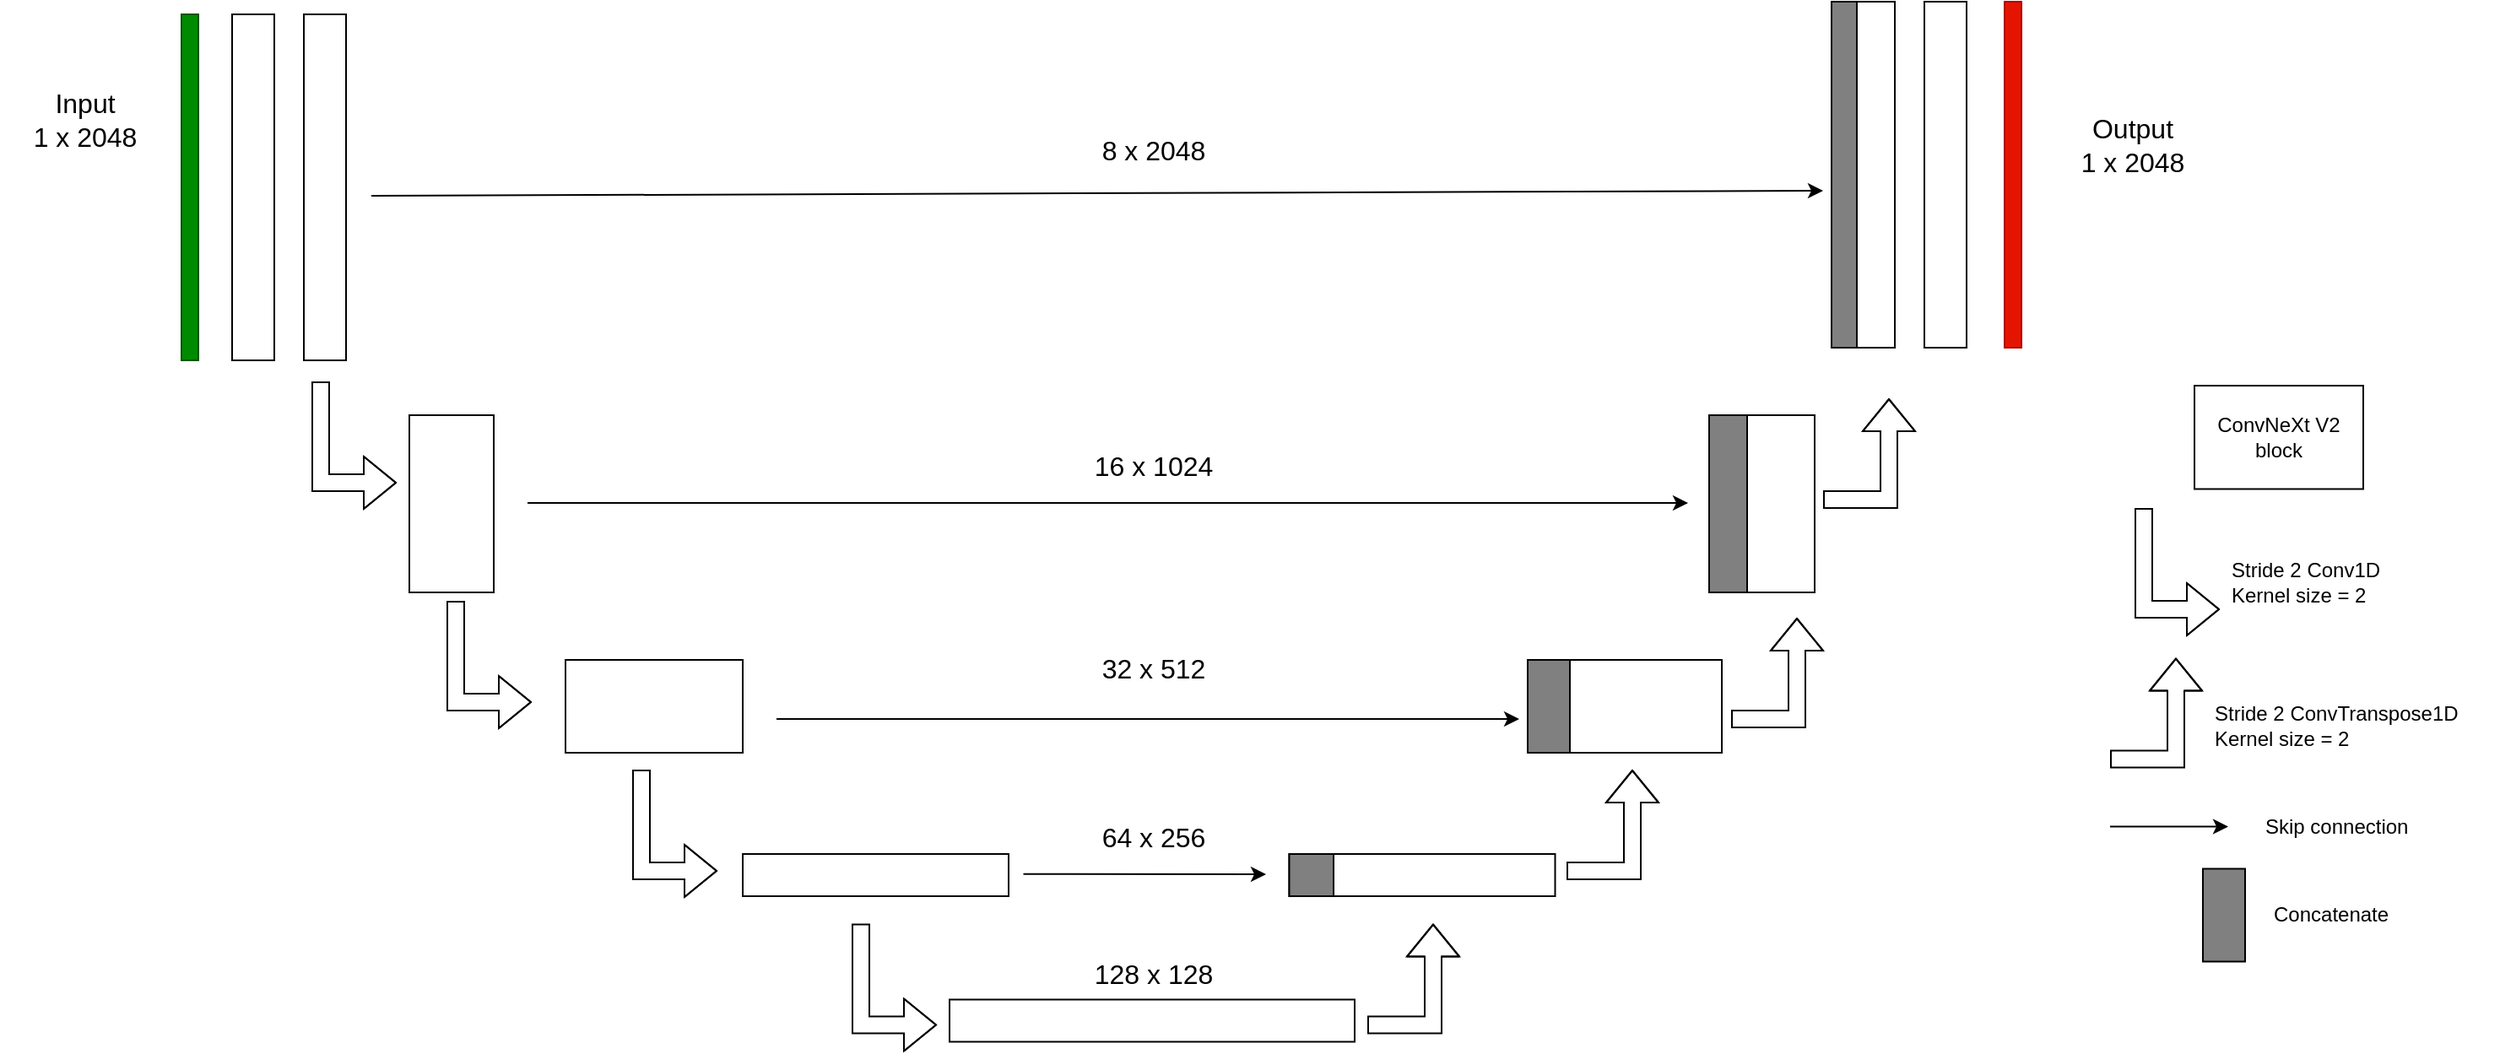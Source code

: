 <mxfile version="20.5.3" type="device"><diagram name="Page-1" id="9361dd3d-8414-5efd-6122-117bd74ce7a7"><mxGraphModel dx="1976" dy="963" grid="1" gridSize="10" guides="1" tooltips="1" connect="1" arrows="1" fold="1" page="0" pageScale="1.5" pageWidth="826" pageHeight="1169" background="none" math="0" shadow="0"><root><mxCell id="0"/><mxCell id="1" parent="0"/><mxCell id="qS3bVK1iqJ8wJj0ch2pp-90" value="" style="rounded=0;whiteSpace=wrap;html=1;rotation=-90;" vertex="1" parent="1"><mxGeometry x="27.5" y="142.5" width="205" height="25" as="geometry"/></mxCell><mxCell id="qS3bVK1iqJ8wJj0ch2pp-91" value="" style="rounded=0;whiteSpace=wrap;html=1;rotation=-90;fillColor=#008a00;fontColor=#ffffff;strokeColor=#005700;" vertex="1" parent="1"><mxGeometry x="-10" y="150" width="205" height="10" as="geometry"/></mxCell><mxCell id="qS3bVK1iqJ8wJj0ch2pp-92" value="" style="rounded=0;whiteSpace=wrap;html=1;rotation=-90;" vertex="1" parent="1"><mxGeometry x="70" y="142.5" width="205" height="25" as="geometry"/></mxCell><mxCell id="qS3bVK1iqJ8wJj0ch2pp-94" value="" style="rounded=0;whiteSpace=wrap;html=1;rotation=-90;" vertex="1" parent="1"><mxGeometry x="195" y="317.5" width="105" height="50" as="geometry"/></mxCell><mxCell id="qS3bVK1iqJ8wJj0ch2pp-95" value="" style="rounded=0;whiteSpace=wrap;html=1;rotation=-90;" vertex="1" parent="1"><mxGeometry x="340" y="410" width="55" height="105" as="geometry"/></mxCell><mxCell id="qS3bVK1iqJ8wJj0ch2pp-96" value="" style="rounded=0;whiteSpace=wrap;html=1;rotation=-90;" vertex="1" parent="1"><mxGeometry x="486.25" y="483.75" width="25" height="157.5" as="geometry"/></mxCell><mxCell id="qS3bVK1iqJ8wJj0ch2pp-97" value="" style="rounded=0;whiteSpace=wrap;html=1;rotation=-90;" vertex="1" parent="1"><mxGeometry x="920" y="410" width="55" height="105" as="geometry"/></mxCell><mxCell id="qS3bVK1iqJ8wJj0ch2pp-98" value="" style="rounded=0;whiteSpace=wrap;html=1;rotation=-90;" vertex="1" parent="1"><mxGeometry x="977.5" y="317.5" width="105" height="50" as="geometry"/></mxCell><mxCell id="qS3bVK1iqJ8wJj0ch2pp-102" value="" style="rounded=0;whiteSpace=wrap;html=1;rotation=-90;" vertex="1" parent="1"><mxGeometry x="987.5" y="135" width="205" height="25" as="geometry"/></mxCell><mxCell id="qS3bVK1iqJ8wJj0ch2pp-103" value="" style="rounded=0;whiteSpace=wrap;html=1;rotation=-90;fillColor=#e51400;fontColor=#ffffff;strokeColor=#B20000;" vertex="1" parent="1"><mxGeometry x="1070" y="142.5" width="205" height="10" as="geometry"/></mxCell><mxCell id="qS3bVK1iqJ8wJj0ch2pp-104" value="" style="rounded=0;whiteSpace=wrap;html=1;rotation=-90;" vertex="1" parent="1"><mxGeometry x="1030" y="135" width="205" height="25" as="geometry"/></mxCell><mxCell id="qS3bVK1iqJ8wJj0ch2pp-106" value="" style="endArrow=classic;html=1;rounded=0;" edge="1" parent="1"><mxGeometry width="50" height="50" relative="1" as="geometry"><mxPoint x="200" y="160" as="sourcePoint"/><mxPoint x="1060" y="157" as="targetPoint"/></mxGeometry></mxCell><mxCell id="qS3bVK1iqJ8wJj0ch2pp-108" value="" style="endArrow=classic;html=1;rounded=0;" edge="1" parent="1"><mxGeometry width="50" height="50" relative="1" as="geometry"><mxPoint x="292.5" y="342" as="sourcePoint"/><mxPoint x="980" y="342" as="targetPoint"/></mxGeometry></mxCell><mxCell id="qS3bVK1iqJ8wJj0ch2pp-109" value="" style="endArrow=classic;html=1;rounded=0;" edge="1" parent="1"><mxGeometry width="50" height="50" relative="1" as="geometry"><mxPoint x="440" y="470" as="sourcePoint"/><mxPoint x="880" y="470" as="targetPoint"/></mxGeometry></mxCell><mxCell id="qS3bVK1iqJ8wJj0ch2pp-110" value="" style="shape=flexArrow;endArrow=classic;html=1;rounded=0;" edge="1" parent="1"><mxGeometry width="50" height="50" relative="1" as="geometry"><mxPoint x="170" y="270" as="sourcePoint"/><mxPoint x="215" y="330" as="targetPoint"/><Array as="points"><mxPoint x="170" y="330"/></Array></mxGeometry></mxCell><mxCell id="qS3bVK1iqJ8wJj0ch2pp-111" value="" style="shape=flexArrow;endArrow=classic;html=1;rounded=0;" edge="1" parent="1"><mxGeometry width="50" height="50" relative="1" as="geometry"><mxPoint x="250" y="400" as="sourcePoint"/><mxPoint x="295" y="460" as="targetPoint"/><Array as="points"><mxPoint x="250" y="460"/></Array></mxGeometry></mxCell><mxCell id="qS3bVK1iqJ8wJj0ch2pp-112" value="" style="shape=flexArrow;endArrow=classic;html=1;rounded=0;" edge="1" parent="1"><mxGeometry width="50" height="50" relative="1" as="geometry"><mxPoint x="360" y="500" as="sourcePoint"/><mxPoint x="405" y="560" as="targetPoint"/><Array as="points"><mxPoint x="360" y="560"/></Array></mxGeometry></mxCell><mxCell id="qS3bVK1iqJ8wJj0ch2pp-117" value="&lt;div style=&quot;font-size: 16px;&quot;&gt;Input&lt;/div&gt;&lt;div style=&quot;font-size: 16px;&quot;&gt;1 x 2048&lt;br style=&quot;font-size: 16px;&quot;&gt;&lt;/div&gt;" style="text;strokeColor=none;fillColor=none;html=1;fontSize=16;fontStyle=0;verticalAlign=middle;align=center;" vertex="1" parent="1"><mxGeometry x="-20" y="95" width="100" height="40" as="geometry"/></mxCell><mxCell id="qS3bVK1iqJ8wJj0ch2pp-118" value="&lt;div style=&quot;font-size: 16px;&quot;&gt;8 x 2048&lt;br style=&quot;font-size: 16px;&quot;&gt;&lt;/div&gt;" style="text;strokeColor=none;fillColor=none;html=1;fontSize=16;fontStyle=0;verticalAlign=middle;align=center;" vertex="1" parent="1"><mxGeometry x="612.5" y="112.5" width="100" height="40" as="geometry"/></mxCell><mxCell id="qS3bVK1iqJ8wJj0ch2pp-119" value="&lt;div style=&quot;font-size: 16px;&quot;&gt;16 x 1024&lt;br style=&quot;font-size: 16px;&quot;&gt;&lt;/div&gt;" style="text;strokeColor=none;fillColor=none;html=1;fontSize=16;fontStyle=0;verticalAlign=middle;align=center;" vertex="1" parent="1"><mxGeometry x="612.5" y="300" width="100" height="40" as="geometry"/></mxCell><mxCell id="qS3bVK1iqJ8wJj0ch2pp-120" value="&lt;div style=&quot;font-size: 16px;&quot;&gt;32 x 512&lt;br style=&quot;font-size: 16px;&quot;&gt;&lt;/div&gt;" style="text;strokeColor=none;fillColor=none;html=1;fontSize=16;fontStyle=0;verticalAlign=middle;align=center;" vertex="1" parent="1"><mxGeometry x="612.5" y="420" width="100" height="40" as="geometry"/></mxCell><mxCell id="qS3bVK1iqJ8wJj0ch2pp-122" value="&lt;div style=&quot;font-size: 16px;&quot;&gt;64 x 256&lt;br style=&quot;font-size: 16px;&quot;&gt;&lt;/div&gt;" style="text;strokeColor=none;fillColor=none;html=1;fontSize=16;fontStyle=0;verticalAlign=middle;align=center;" vertex="1" parent="1"><mxGeometry x="612.5" y="520" width="100" height="40" as="geometry"/></mxCell><mxCell id="qS3bVK1iqJ8wJj0ch2pp-123" value="" style="shape=flexArrow;endArrow=classic;html=1;rounded=0;" edge="1" parent="1"><mxGeometry width="50" height="50" relative="1" as="geometry"><mxPoint x="490" y="591.25" as="sourcePoint"/><mxPoint x="535" y="651.25" as="targetPoint"/><Array as="points"><mxPoint x="490" y="651.25"/></Array></mxGeometry></mxCell><mxCell id="qS3bVK1iqJ8wJj0ch2pp-124" value="" style="rounded=0;whiteSpace=wrap;html=1;rotation=-90;" vertex="1" parent="1"><mxGeometry x="650" y="528.75" width="25" height="240" as="geometry"/></mxCell><mxCell id="qS3bVK1iqJ8wJj0ch2pp-125" value="&lt;div style=&quot;font-size: 16px;&quot;&gt;128 x 128&lt;br style=&quot;font-size: 16px;&quot;&gt;&lt;/div&gt;" style="text;strokeColor=none;fillColor=none;html=1;fontSize=16;fontStyle=0;verticalAlign=middle;align=center;" vertex="1" parent="1"><mxGeometry x="612.5" y="601.25" width="100" height="40" as="geometry"/></mxCell><mxCell id="qS3bVK1iqJ8wJj0ch2pp-126" value="" style="rounded=0;whiteSpace=wrap;html=1;rotation=-90;" vertex="1" parent="1"><mxGeometry x="810" y="483.75" width="25" height="157.5" as="geometry"/></mxCell><mxCell id="qS3bVK1iqJ8wJj0ch2pp-129" value="" style="endArrow=classic;html=1;rounded=0;" edge="1" parent="1"><mxGeometry width="50" height="50" relative="1" as="geometry"><mxPoint x="586.25" y="561.91" as="sourcePoint"/><mxPoint x="730" y="562" as="targetPoint"/></mxGeometry></mxCell><mxCell id="qS3bVK1iqJ8wJj0ch2pp-132" value="&lt;div style=&quot;font-size: 16px;&quot;&gt;Output&lt;/div&gt;&lt;div style=&quot;font-size: 16px;&quot;&gt;1 x 2048&lt;br style=&quot;font-size: 16px;&quot;&gt;&lt;/div&gt;" style="text;strokeColor=none;fillColor=none;html=1;fontSize=16;fontStyle=0;verticalAlign=middle;align=center;" vertex="1" parent="1"><mxGeometry x="1192.5" y="110" width="100" height="40" as="geometry"/></mxCell><mxCell id="qS3bVK1iqJ8wJj0ch2pp-133" value="ConvNeXt V2 block" style="rounded=0;whiteSpace=wrap;html=1;rotation=0;" vertex="1" parent="1"><mxGeometry x="1280" y="272.5" width="100" height="61.25" as="geometry"/></mxCell><mxCell id="qS3bVK1iqJ8wJj0ch2pp-134" value="" style="shape=flexArrow;endArrow=classic;html=1;rounded=0;" edge="1" parent="1"><mxGeometry width="50" height="50" relative="1" as="geometry"><mxPoint x="1250" y="345.0" as="sourcePoint"/><mxPoint x="1295" y="405.0" as="targetPoint"/><Array as="points"><mxPoint x="1250" y="405"/></Array></mxGeometry></mxCell><mxCell id="qS3bVK1iqJ8wJj0ch2pp-135" value="" style="shape=flexArrow;endArrow=classic;html=1;rounded=0;" edge="1" parent="1"><mxGeometry width="50" height="50" relative="1" as="geometry"><mxPoint x="1230" y="493.75" as="sourcePoint"/><mxPoint x="1269.0" y="433.75" as="targetPoint"/><Array as="points"><mxPoint x="1269" y="493.75"/></Array></mxGeometry></mxCell><mxCell id="qS3bVK1iqJ8wJj0ch2pp-136" value="" style="shape=flexArrow;endArrow=classic;html=1;rounded=0;" edge="1" parent="1"><mxGeometry width="50" height="50" relative="1" as="geometry"><mxPoint x="790" y="651.25" as="sourcePoint"/><mxPoint x="829" y="591.25" as="targetPoint"/><Array as="points"><mxPoint x="829" y="651.25"/></Array></mxGeometry></mxCell><mxCell id="qS3bVK1iqJ8wJj0ch2pp-137" value="" style="shape=flexArrow;endArrow=classic;html=1;rounded=0;" edge="1" parent="1"><mxGeometry width="50" height="50" relative="1" as="geometry"><mxPoint x="908" y="560" as="sourcePoint"/><mxPoint x="947" y="500.0" as="targetPoint"/><Array as="points"><mxPoint x="947" y="560"/></Array></mxGeometry></mxCell><mxCell id="qS3bVK1iqJ8wJj0ch2pp-139" value="" style="shape=flexArrow;endArrow=classic;html=1;rounded=0;" edge="1" parent="1"><mxGeometry width="50" height="50" relative="1" as="geometry"><mxPoint x="1005.5" y="470" as="sourcePoint"/><mxPoint x="1044.5" y="410.0" as="targetPoint"/><Array as="points"><mxPoint x="1044.5" y="470"/></Array></mxGeometry></mxCell><mxCell id="qS3bVK1iqJ8wJj0ch2pp-140" value="" style="shape=flexArrow;endArrow=classic;html=1;rounded=0;" edge="1" parent="1"><mxGeometry width="50" height="50" relative="1" as="geometry"><mxPoint x="1060" y="340" as="sourcePoint"/><mxPoint x="1099" y="280.0" as="targetPoint"/><Array as="points"><mxPoint x="1099" y="340"/></Array></mxGeometry></mxCell><mxCell id="qS3bVK1iqJ8wJj0ch2pp-141" value="" style="endArrow=classic;html=1;rounded=0;" edge="1" parent="1"><mxGeometry width="50" height="50" relative="1" as="geometry"><mxPoint x="1230" y="533.75" as="sourcePoint"/><mxPoint x="1300" y="533.75" as="targetPoint"/></mxGeometry></mxCell><mxCell id="qS3bVK1iqJ8wJj0ch2pp-142" value="&lt;div&gt;Stride 2 Conv1D&lt;/div&gt;&lt;div&gt;Kernel size = 2&lt;br&gt;&lt;/div&gt;" style="text;html=1;align=left;verticalAlign=middle;resizable=0;points=[];autosize=1;strokeColor=none;fillColor=none;" vertex="1" parent="1"><mxGeometry x="1300" y="368.75" width="110" height="40" as="geometry"/></mxCell><mxCell id="qS3bVK1iqJ8wJj0ch2pp-143" value="&lt;div&gt;Stride 2 ConvTranspose1D&lt;/div&gt;&lt;div&gt;Kernel size = 2&lt;br&gt;&lt;/div&gt;" style="text;html=1;align=left;verticalAlign=middle;resizable=0;points=[];autosize=1;strokeColor=none;fillColor=none;" vertex="1" parent="1"><mxGeometry x="1290" y="453.75" width="170" height="40" as="geometry"/></mxCell><mxCell id="qS3bVK1iqJ8wJj0ch2pp-144" value="Skip connection" style="text;html=1;align=left;verticalAlign=middle;resizable=0;points=[];autosize=1;strokeColor=none;fillColor=none;" vertex="1" parent="1"><mxGeometry x="1320" y="518.75" width="110" height="30" as="geometry"/></mxCell><mxCell id="qS3bVK1iqJ8wJj0ch2pp-145" value="" style="rounded=0;whiteSpace=wrap;html=1;rotation=-90;labelBackgroundColor=#333333;fillColor=#808080;" vertex="1" parent="1"><mxGeometry x="870" y="450" width="55" height="25" as="geometry"/></mxCell><mxCell id="qS3bVK1iqJ8wJj0ch2pp-146" value="" style="rounded=0;whiteSpace=wrap;html=1;rotation=-90;fillColor=#808080;" vertex="1" parent="1"><mxGeometry x="951.25" y="331.25" width="105" height="22.5" as="geometry"/></mxCell><mxCell id="qS3bVK1iqJ8wJj0ch2pp-147" value="" style="rounded=0;whiteSpace=wrap;html=1;rotation=-90;fillColor=#808080;" vertex="1" parent="1"><mxGeometry x="744.38" y="549.38" width="25" height="26.25" as="geometry"/></mxCell><mxCell id="qS3bVK1iqJ8wJj0ch2pp-148" value="" style="rounded=0;whiteSpace=wrap;html=1;rotation=-90;fillColor=#808080;" vertex="1" parent="1"><mxGeometry x="970" y="140" width="205" height="15" as="geometry"/></mxCell><mxCell id="qS3bVK1iqJ8wJj0ch2pp-149" value="" style="rounded=0;whiteSpace=wrap;html=1;rotation=-90;labelBackgroundColor=#333333;fillColor=#808080;" vertex="1" parent="1"><mxGeometry x="1270" y="573.75" width="55" height="25" as="geometry"/></mxCell><mxCell id="qS3bVK1iqJ8wJj0ch2pp-150" value="Concatenate" style="text;html=1;align=left;verticalAlign=middle;resizable=0;points=[];autosize=1;strokeColor=none;fillColor=none;" vertex="1" parent="1"><mxGeometry x="1325" y="571.25" width="90" height="30" as="geometry"/></mxCell></root></mxGraphModel></diagram></mxfile>